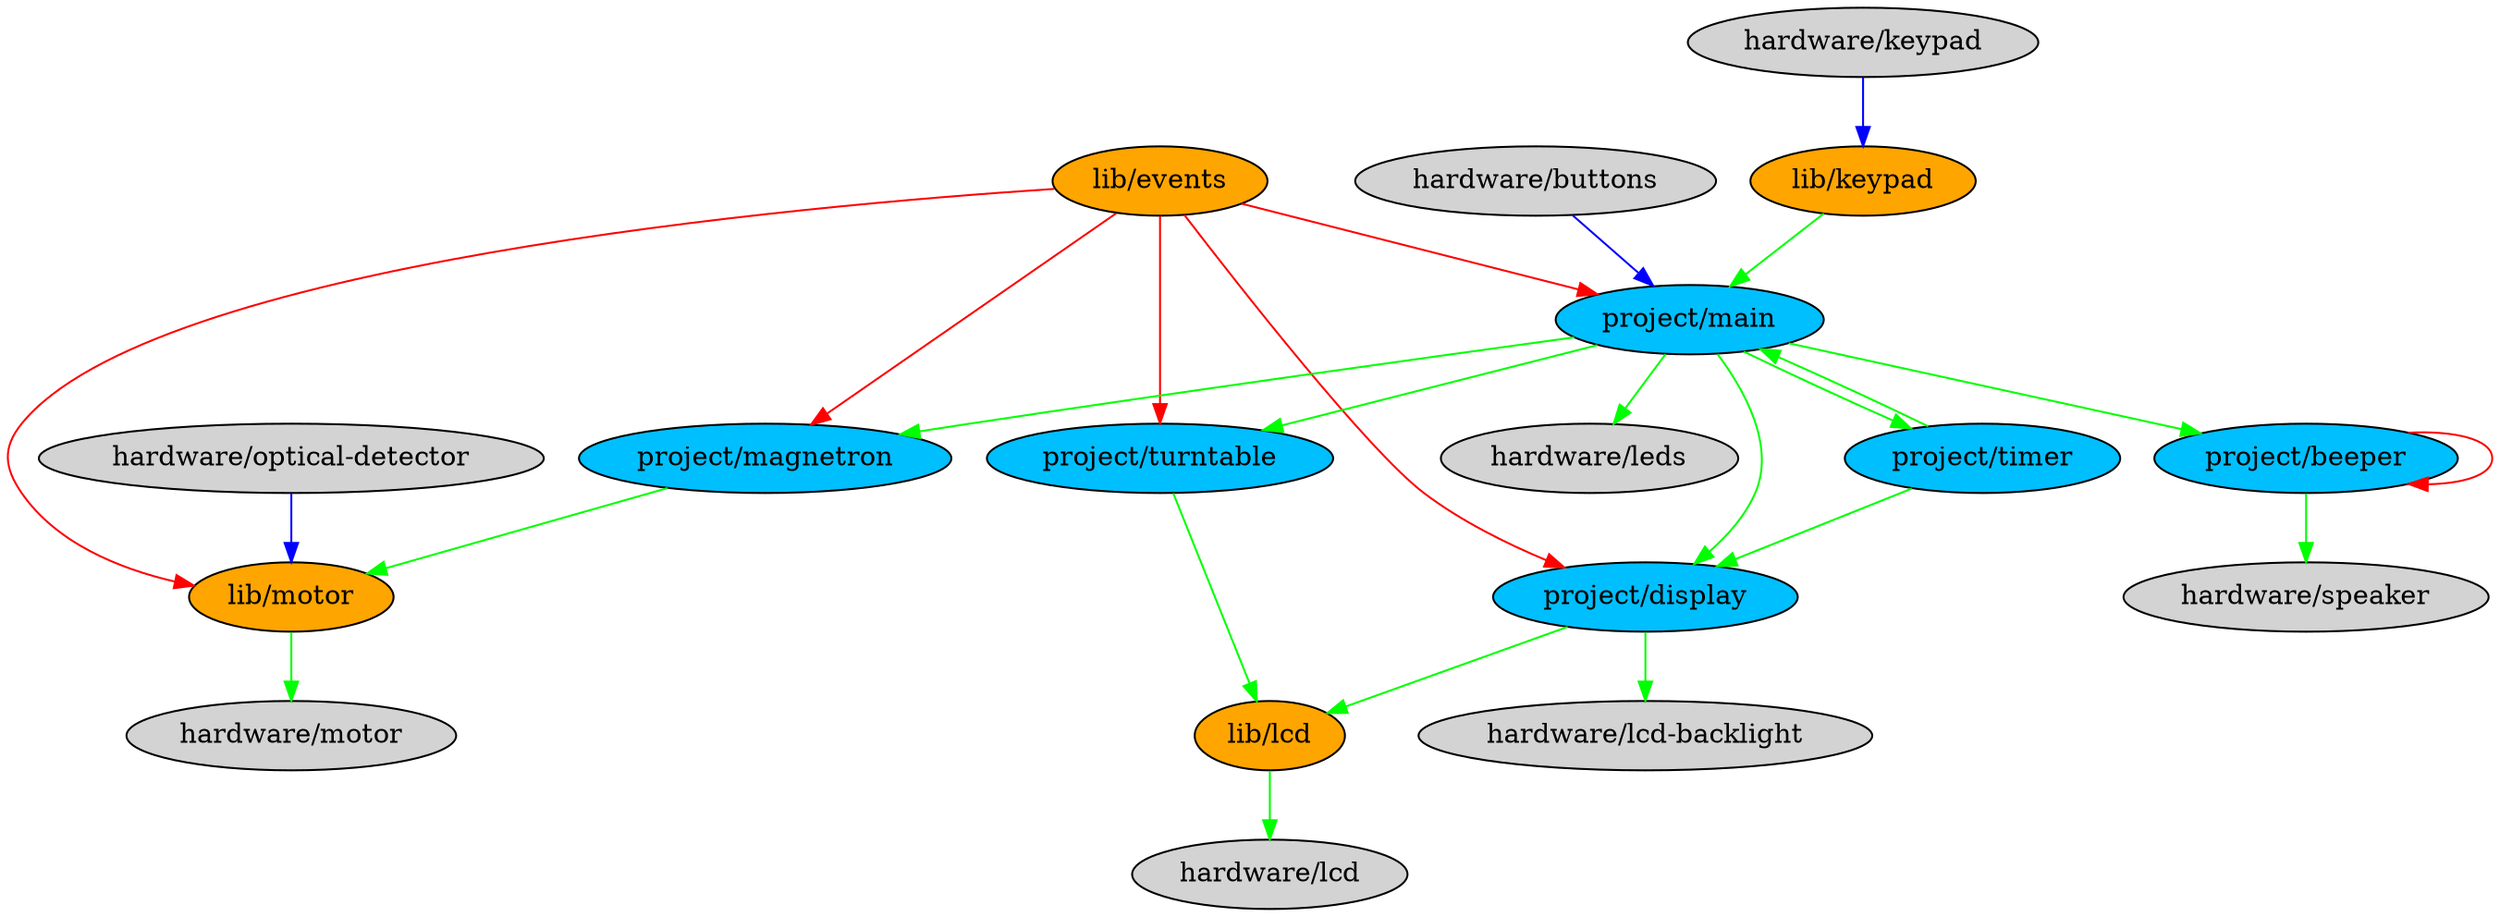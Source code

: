 digraph {
    //bgcolor = "transparent"
    node [style = "filled"]

    subgraph {
        node [fillcolor = "orange"]

        "lib/events"
        "lib/motor"
        "lib/lcd"
        "lib/keypad"
    }
    subgraph {
        node [fillcolor = "deepskyblue"]

        "project/magnetron"
        "project/main"
        "project/beeper"
        "project/turntable"
        "project/timer"
        "project/display"
    }

    subgraph timer {
        edge [color = "red"]

        "lib/events" -> "lib/motor"
        "lib/events" -> "project/main"
        "lib/events" -> "project/display"
        "lib/events" -> "project/magnetron"
        "lib/events" -> "project/turntable"
        "project/beeper" -> "project/beeper"
    }
    subgraph interrupt {
        edge [color = "blue"]

        "hardware/keypad" -> "lib/keypad"
        "hardware/optical-detector" -> "lib/motor"
        "hardware/buttons" -> "project/main"
    }
    subgraph commands {
        edge [color = "green"]

        "lib/keypad" -> "project/main"
        "lib/lcd" -> "hardware/lcd"
        "lib/motor" -> "hardware/motor"

        "project/main" -> "project/beeper"
        "project/main" -> "project/display"
        "project/main" -> "project/magnetron"
        "project/main" -> "project/turntable"
        "project/main" -> "project/timer"
        "project/main" -> "hardware/leds"
        "project/beeper" -> "hardware/speaker"
        "project/display" -> "lib/lcd"
        "project/display" -> "hardware/lcd-backlight"
        "project/magnetron" -> "lib/motor"
        "project/timer" -> "project/main"
        "project/timer" -> "project/display"
        "project/turntable" -> "lib/lcd"
    }
}
